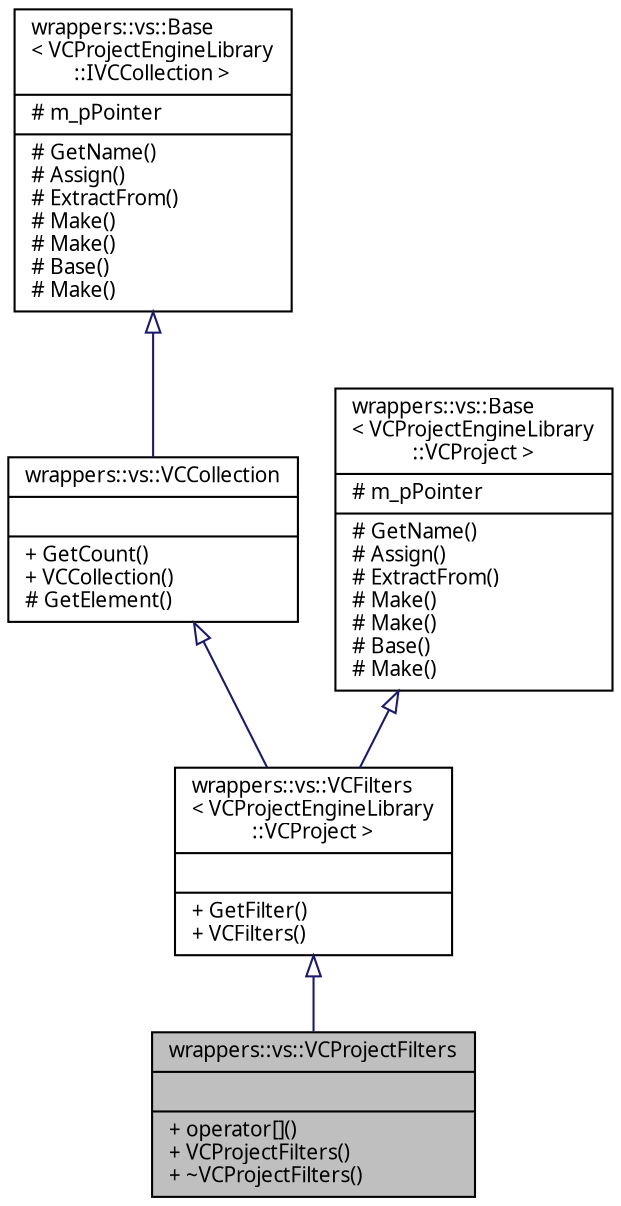 digraph "wrappers::vs::VCProjectFilters"
{
 // INTERACTIVE_SVG=YES
  edge [fontname="Verdana",fontsize="10",labelfontname="Verdana",labelfontsize="10"];
  node [fontname="Verdana",fontsize="10",shape=record];
  Node1 [label="{wrappers::vs::VCProjectFilters\n||+ operator[]()\l+ VCProjectFilters()\l+ ~VCProjectFilters()\l}",height=0.2,width=0.4,color="black", fillcolor="grey75", style="filled", fontcolor="black"];
  Node2 -> Node1 [dir="back",color="midnightblue",fontsize="10",style="solid",arrowtail="onormal",fontname="Verdana"];
  Node2 [label="{wrappers::vs::VCFilters\l\< VCProjectEngineLibrary\l::VCProject \>\n||+ GetFilter()\l+ VCFilters()\l}",height=0.2,width=0.4,color="black", fillcolor="white", style="filled",URL="$classwrappers_1_1vs_1_1_v_c_filters.html"];
  Node3 -> Node2 [dir="back",color="midnightblue",fontsize="10",style="solid",arrowtail="onormal",fontname="Verdana"];
  Node3 [label="{wrappers::vs::VCCollection\n||+ GetCount()\l+ VCCollection()\l# GetElement()\l}",height=0.2,width=0.4,color="black", fillcolor="white", style="filled",URL="$classwrappers_1_1vs_1_1_v_c_collection.html",tooltip="Класс входит в Проект Common   Шаблон базового класса набора свойств. "];
  Node4 -> Node3 [dir="back",color="midnightblue",fontsize="10",style="solid",arrowtail="onormal",fontname="Verdana"];
  Node4 [label="{wrappers::vs::Base\l\< VCProjectEngineLibrary\l::IVCCollection \>\n|# m_pPointer\l|# GetName()\l# Assign()\l# ExtractFrom()\l# Make()\l# Make()\l# Base()\l# Make()\l}",height=0.2,width=0.4,color="black", fillcolor="white", style="filled",URL="$classwrappers_1_1vs_1_1_base.html"];
  Node5 -> Node2 [dir="back",color="midnightblue",fontsize="10",style="solid",arrowtail="onormal",fontname="Verdana"];
  Node5 [label="{wrappers::vs::Base\l\< VCProjectEngineLibrary\l::VCProject \>\n|# m_pPointer\l|# GetName()\l# Assign()\l# ExtractFrom()\l# Make()\l# Make()\l# Base()\l# Make()\l}",height=0.2,width=0.4,color="black", fillcolor="white", style="filled",URL="$classwrappers_1_1vs_1_1_base.html"];
}
